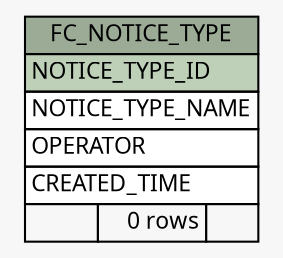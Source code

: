 // dot 2.26.0 on Linux 2.6.32-504.8.1.el6.x86_64
// SchemaSpy rev Unknown
digraph "FC_NOTICE_TYPE" {
  graph [
    rankdir="RL"
    bgcolor="#f7f7f7"
    nodesep="0.18"
    ranksep="0.46"
    fontname="Microsoft YaHei"
    fontsize="11"
  ];
  node [
    fontname="Microsoft YaHei"
    fontsize="11"
    shape="plaintext"
  ];
  edge [
    arrowsize="0.8"
  ];
  "FC_NOTICE_TYPE" [
    label=<
    <TABLE BORDER="0" CELLBORDER="1" CELLSPACING="0" BGCOLOR="#ffffff">
      <TR><TD COLSPAN="3" BGCOLOR="#9bab96" ALIGN="CENTER">FC_NOTICE_TYPE</TD></TR>
      <TR><TD PORT="NOTICE_TYPE_ID" COLSPAN="3" BGCOLOR="#bed1b8" ALIGN="LEFT">NOTICE_TYPE_ID</TD></TR>
      <TR><TD PORT="NOTICE_TYPE_NAME" COLSPAN="3" ALIGN="LEFT">NOTICE_TYPE_NAME</TD></TR>
      <TR><TD PORT="OPERATOR" COLSPAN="3" ALIGN="LEFT">OPERATOR</TD></TR>
      <TR><TD PORT="CREATED_TIME" COLSPAN="3" ALIGN="LEFT">CREATED_TIME</TD></TR>
      <TR><TD ALIGN="LEFT" BGCOLOR="#f7f7f7">  </TD><TD ALIGN="RIGHT" BGCOLOR="#f7f7f7">0 rows</TD><TD ALIGN="RIGHT" BGCOLOR="#f7f7f7">  </TD></TR>
    </TABLE>>
    URL="tables/FC_NOTICE_TYPE.html"
    tooltip="FC_NOTICE_TYPE"
  ];
}
